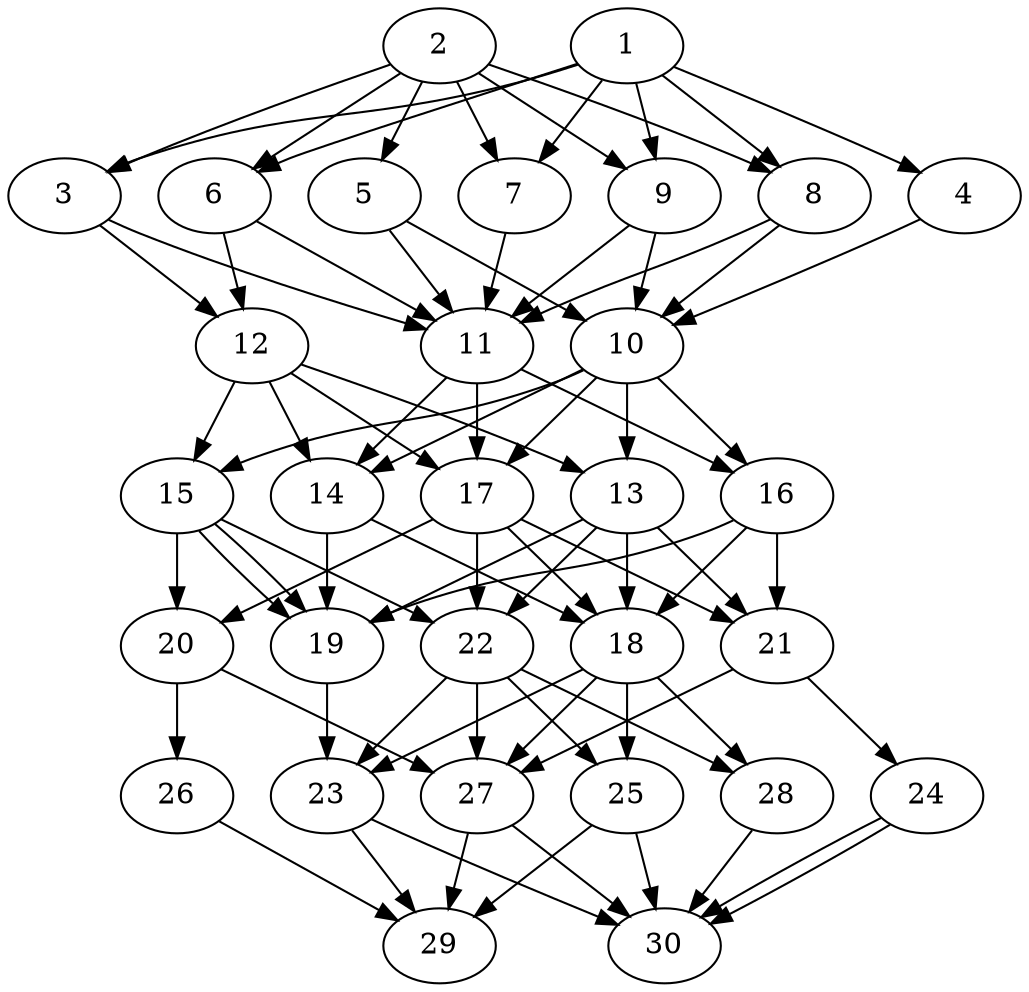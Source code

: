 // DAG automatically generated by daggen at Thu Oct  3 14:04:18 2019
// ./daggen --dot -n 30 --ccr 0.4 --fat 0.5 --regular 0.5 --density 0.9 --mindata 5242880 --maxdata 52428800 
digraph G {
  1 [size="104890880", alpha="0.14", expect_size="41956352"] 
  1 -> 3 [size ="41956352"]
  1 -> 4 [size ="41956352"]
  1 -> 6 [size ="41956352"]
  1 -> 7 [size ="41956352"]
  1 -> 8 [size ="41956352"]
  1 -> 9 [size ="41956352"]
  2 [size="55953920", alpha="0.09", expect_size="22381568"] 
  2 -> 3 [size ="22381568"]
  2 -> 5 [size ="22381568"]
  2 -> 6 [size ="22381568"]
  2 -> 7 [size ="22381568"]
  2 -> 8 [size ="22381568"]
  2 -> 9 [size ="22381568"]
  3 [size="23129600", alpha="0.03", expect_size="9251840"] 
  3 -> 11 [size ="9251840"]
  3 -> 12 [size ="9251840"]
  4 [size="21683200", alpha="0.09", expect_size="8673280"] 
  4 -> 10 [size ="8673280"]
  5 [size="117629440", alpha="0.18", expect_size="47051776"] 
  5 -> 10 [size ="47051776"]
  5 -> 11 [size ="47051776"]
  6 [size="58122240", alpha="0.14", expect_size="23248896"] 
  6 -> 11 [size ="23248896"]
  6 -> 12 [size ="23248896"]
  7 [size="65932800", alpha="0.14", expect_size="26373120"] 
  7 -> 11 [size ="26373120"]
  8 [size="91873280", alpha="0.09", expect_size="36749312"] 
  8 -> 10 [size ="36749312"]
  8 -> 11 [size ="36749312"]
  9 [size="95953920", alpha="0.12", expect_size="38381568"] 
  9 -> 10 [size ="38381568"]
  9 -> 11 [size ="38381568"]
  10 [size="49697280", alpha="0.10", expect_size="19878912"] 
  10 -> 13 [size ="19878912"]
  10 -> 14 [size ="19878912"]
  10 -> 15 [size ="19878912"]
  10 -> 16 [size ="19878912"]
  10 -> 17 [size ="19878912"]
  11 [size="53957120", alpha="0.11", expect_size="21582848"] 
  11 -> 14 [size ="21582848"]
  11 -> 16 [size ="21582848"]
  11 -> 17 [size ="21582848"]
  12 [size="19612160", alpha="0.16", expect_size="7844864"] 
  12 -> 13 [size ="7844864"]
  12 -> 14 [size ="7844864"]
  12 -> 15 [size ="7844864"]
  12 -> 17 [size ="7844864"]
  13 [size="70215680", alpha="0.19", expect_size="28086272"] 
  13 -> 18 [size ="28086272"]
  13 -> 19 [size ="28086272"]
  13 -> 21 [size ="28086272"]
  13 -> 22 [size ="28086272"]
  14 [size="89666560", alpha="0.08", expect_size="35866624"] 
  14 -> 18 [size ="35866624"]
  14 -> 19 [size ="35866624"]
  15 [size="25884160", alpha="0.08", expect_size="10353664"] 
  15 -> 19 [size ="10353664"]
  15 -> 19 [size ="10353664"]
  15 -> 20 [size ="10353664"]
  15 -> 22 [size ="10353664"]
  16 [size="130444800", alpha="0.07", expect_size="52177920"] 
  16 -> 18 [size ="52177920"]
  16 -> 19 [size ="52177920"]
  16 -> 21 [size ="52177920"]
  17 [size="97236480", alpha="0.05", expect_size="38894592"] 
  17 -> 18 [size ="38894592"]
  17 -> 20 [size ="38894592"]
  17 -> 21 [size ="38894592"]
  17 -> 22 [size ="38894592"]
  18 [size="61888000", alpha="0.02", expect_size="24755200"] 
  18 -> 23 [size ="24755200"]
  18 -> 25 [size ="24755200"]
  18 -> 27 [size ="24755200"]
  18 -> 28 [size ="24755200"]
  19 [size="112611840", alpha="0.18", expect_size="45044736"] 
  19 -> 23 [size ="45044736"]
  20 [size="67911680", alpha="0.06", expect_size="27164672"] 
  20 -> 26 [size ="27164672"]
  20 -> 27 [size ="27164672"]
  21 [size="126673920", alpha="0.10", expect_size="50669568"] 
  21 -> 24 [size ="50669568"]
  21 -> 27 [size ="50669568"]
  22 [size="73858560", alpha="0.01", expect_size="29543424"] 
  22 -> 23 [size ="29543424"]
  22 -> 25 [size ="29543424"]
  22 -> 27 [size ="29543424"]
  22 -> 28 [size ="29543424"]
  23 [size="50304000", alpha="0.14", expect_size="20121600"] 
  23 -> 29 [size ="20121600"]
  23 -> 30 [size ="20121600"]
  24 [size="42649600", alpha="0.08", expect_size="17059840"] 
  24 -> 30 [size ="17059840"]
  24 -> 30 [size ="17059840"]
  25 [size="88627200", alpha="0.00", expect_size="35450880"] 
  25 -> 29 [size ="35450880"]
  25 -> 30 [size ="35450880"]
  26 [size="20705280", alpha="0.20", expect_size="8282112"] 
  26 -> 29 [size ="8282112"]
  27 [size="63925760", alpha="0.08", expect_size="25570304"] 
  27 -> 29 [size ="25570304"]
  27 -> 30 [size ="25570304"]
  28 [size="91993600", alpha="0.10", expect_size="36797440"] 
  28 -> 30 [size ="36797440"]
  29 [size="104340480", alpha="0.06", expect_size="41736192"] 
  30 [size="90562560", alpha="0.09", expect_size="36225024"] 
}
